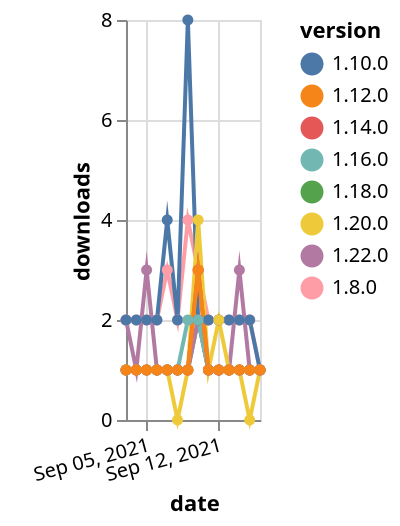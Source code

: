 {"$schema": "https://vega.github.io/schema/vega-lite/v5.json", "description": "A simple bar chart with embedded data.", "data": {"values": [{"date": "2021-09-03", "total": 186, "delta": 1, "version": "1.18.0"}, {"date": "2021-09-04", "total": 187, "delta": 1, "version": "1.18.0"}, {"date": "2021-09-05", "total": 188, "delta": 1, "version": "1.18.0"}, {"date": "2021-09-06", "total": 189, "delta": 1, "version": "1.18.0"}, {"date": "2021-09-07", "total": 190, "delta": 1, "version": "1.18.0"}, {"date": "2021-09-08", "total": 191, "delta": 1, "version": "1.18.0"}, {"date": "2021-09-09", "total": 192, "delta": 1, "version": "1.18.0"}, {"date": "2021-09-10", "total": 194, "delta": 2, "version": "1.18.0"}, {"date": "2021-09-11", "total": 195, "delta": 1, "version": "1.18.0"}, {"date": "2021-09-12", "total": 196, "delta": 1, "version": "1.18.0"}, {"date": "2021-09-13", "total": 197, "delta": 1, "version": "1.18.0"}, {"date": "2021-09-14", "total": 198, "delta": 1, "version": "1.18.0"}, {"date": "2021-09-15", "total": 199, "delta": 1, "version": "1.18.0"}, {"date": "2021-09-16", "total": 200, "delta": 1, "version": "1.18.0"}, {"date": "2021-09-03", "total": 128, "delta": 2, "version": "1.22.0"}, {"date": "2021-09-04", "total": 129, "delta": 1, "version": "1.22.0"}, {"date": "2021-09-05", "total": 132, "delta": 3, "version": "1.22.0"}, {"date": "2021-09-06", "total": 133, "delta": 1, "version": "1.22.0"}, {"date": "2021-09-07", "total": 134, "delta": 1, "version": "1.22.0"}, {"date": "2021-09-08", "total": 135, "delta": 1, "version": "1.22.0"}, {"date": "2021-09-09", "total": 136, "delta": 1, "version": "1.22.0"}, {"date": "2021-09-10", "total": 138, "delta": 2, "version": "1.22.0"}, {"date": "2021-09-11", "total": 139, "delta": 1, "version": "1.22.0"}, {"date": "2021-09-12", "total": 140, "delta": 1, "version": "1.22.0"}, {"date": "2021-09-13", "total": 141, "delta": 1, "version": "1.22.0"}, {"date": "2021-09-14", "total": 144, "delta": 3, "version": "1.22.0"}, {"date": "2021-09-15", "total": 145, "delta": 1, "version": "1.22.0"}, {"date": "2021-09-16", "total": 146, "delta": 1, "version": "1.22.0"}, {"date": "2021-09-03", "total": 2392, "delta": 2, "version": "1.8.0"}, {"date": "2021-09-04", "total": 2394, "delta": 2, "version": "1.8.0"}, {"date": "2021-09-05", "total": 2396, "delta": 2, "version": "1.8.0"}, {"date": "2021-09-06", "total": 2398, "delta": 2, "version": "1.8.0"}, {"date": "2021-09-07", "total": 2401, "delta": 3, "version": "1.8.0"}, {"date": "2021-09-08", "total": 2403, "delta": 2, "version": "1.8.0"}, {"date": "2021-09-09", "total": 2407, "delta": 4, "version": "1.8.0"}, {"date": "2021-09-10", "total": 2410, "delta": 3, "version": "1.8.0"}, {"date": "2021-09-11", "total": 2412, "delta": 2, "version": "1.8.0"}, {"date": "2021-09-12", "total": 2414, "delta": 2, "version": "1.8.0"}, {"date": "2021-09-13", "total": 2416, "delta": 2, "version": "1.8.0"}, {"date": "2021-09-14", "total": 2418, "delta": 2, "version": "1.8.0"}, {"date": "2021-09-15", "total": 2420, "delta": 2, "version": "1.8.0"}, {"date": "2021-09-16", "total": 2421, "delta": 1, "version": "1.8.0"}, {"date": "2021-09-03", "total": 2589, "delta": 2, "version": "1.10.0"}, {"date": "2021-09-04", "total": 2591, "delta": 2, "version": "1.10.0"}, {"date": "2021-09-05", "total": 2593, "delta": 2, "version": "1.10.0"}, {"date": "2021-09-06", "total": 2595, "delta": 2, "version": "1.10.0"}, {"date": "2021-09-07", "total": 2599, "delta": 4, "version": "1.10.0"}, {"date": "2021-09-08", "total": 2601, "delta": 2, "version": "1.10.0"}, {"date": "2021-09-09", "total": 2609, "delta": 8, "version": "1.10.0"}, {"date": "2021-09-10", "total": 2611, "delta": 2, "version": "1.10.0"}, {"date": "2021-09-11", "total": 2613, "delta": 2, "version": "1.10.0"}, {"date": "2021-09-12", "total": 2615, "delta": 2, "version": "1.10.0"}, {"date": "2021-09-13", "total": 2617, "delta": 2, "version": "1.10.0"}, {"date": "2021-09-14", "total": 2619, "delta": 2, "version": "1.10.0"}, {"date": "2021-09-15", "total": 2621, "delta": 2, "version": "1.10.0"}, {"date": "2021-09-16", "total": 2622, "delta": 1, "version": "1.10.0"}, {"date": "2021-09-03", "total": 211, "delta": 1, "version": "1.20.0"}, {"date": "2021-09-04", "total": 212, "delta": 1, "version": "1.20.0"}, {"date": "2021-09-05", "total": 213, "delta": 1, "version": "1.20.0"}, {"date": "2021-09-06", "total": 214, "delta": 1, "version": "1.20.0"}, {"date": "2021-09-07", "total": 215, "delta": 1, "version": "1.20.0"}, {"date": "2021-09-08", "total": 215, "delta": 0, "version": "1.20.0"}, {"date": "2021-09-09", "total": 216, "delta": 1, "version": "1.20.0"}, {"date": "2021-09-10", "total": 220, "delta": 4, "version": "1.20.0"}, {"date": "2021-09-11", "total": 221, "delta": 1, "version": "1.20.0"}, {"date": "2021-09-12", "total": 223, "delta": 2, "version": "1.20.0"}, {"date": "2021-09-13", "total": 224, "delta": 1, "version": "1.20.0"}, {"date": "2021-09-14", "total": 225, "delta": 1, "version": "1.20.0"}, {"date": "2021-09-15", "total": 225, "delta": 0, "version": "1.20.0"}, {"date": "2021-09-16", "total": 226, "delta": 1, "version": "1.20.0"}, {"date": "2021-09-03", "total": 211, "delta": 1, "version": "1.16.0"}, {"date": "2021-09-04", "total": 212, "delta": 1, "version": "1.16.0"}, {"date": "2021-09-05", "total": 213, "delta": 1, "version": "1.16.0"}, {"date": "2021-09-06", "total": 214, "delta": 1, "version": "1.16.0"}, {"date": "2021-09-07", "total": 215, "delta": 1, "version": "1.16.0"}, {"date": "2021-09-08", "total": 216, "delta": 1, "version": "1.16.0"}, {"date": "2021-09-09", "total": 218, "delta": 2, "version": "1.16.0"}, {"date": "2021-09-10", "total": 220, "delta": 2, "version": "1.16.0"}, {"date": "2021-09-11", "total": 221, "delta": 1, "version": "1.16.0"}, {"date": "2021-09-12", "total": 222, "delta": 1, "version": "1.16.0"}, {"date": "2021-09-13", "total": 223, "delta": 1, "version": "1.16.0"}, {"date": "2021-09-14", "total": 224, "delta": 1, "version": "1.16.0"}, {"date": "2021-09-15", "total": 225, "delta": 1, "version": "1.16.0"}, {"date": "2021-09-16", "total": 226, "delta": 1, "version": "1.16.0"}, {"date": "2021-09-03", "total": 218, "delta": 1, "version": "1.14.0"}, {"date": "2021-09-04", "total": 219, "delta": 1, "version": "1.14.0"}, {"date": "2021-09-05", "total": 220, "delta": 1, "version": "1.14.0"}, {"date": "2021-09-06", "total": 221, "delta": 1, "version": "1.14.0"}, {"date": "2021-09-07", "total": 222, "delta": 1, "version": "1.14.0"}, {"date": "2021-09-08", "total": 223, "delta": 1, "version": "1.14.0"}, {"date": "2021-09-09", "total": 224, "delta": 1, "version": "1.14.0"}, {"date": "2021-09-10", "total": 227, "delta": 3, "version": "1.14.0"}, {"date": "2021-09-11", "total": 228, "delta": 1, "version": "1.14.0"}, {"date": "2021-09-12", "total": 229, "delta": 1, "version": "1.14.0"}, {"date": "2021-09-13", "total": 230, "delta": 1, "version": "1.14.0"}, {"date": "2021-09-14", "total": 231, "delta": 1, "version": "1.14.0"}, {"date": "2021-09-15", "total": 232, "delta": 1, "version": "1.14.0"}, {"date": "2021-09-16", "total": 233, "delta": 1, "version": "1.14.0"}, {"date": "2021-09-03", "total": 276, "delta": 1, "version": "1.12.0"}, {"date": "2021-09-04", "total": 277, "delta": 1, "version": "1.12.0"}, {"date": "2021-09-05", "total": 278, "delta": 1, "version": "1.12.0"}, {"date": "2021-09-06", "total": 279, "delta": 1, "version": "1.12.0"}, {"date": "2021-09-07", "total": 280, "delta": 1, "version": "1.12.0"}, {"date": "2021-09-08", "total": 281, "delta": 1, "version": "1.12.0"}, {"date": "2021-09-09", "total": 282, "delta": 1, "version": "1.12.0"}, {"date": "2021-09-10", "total": 285, "delta": 3, "version": "1.12.0"}, {"date": "2021-09-11", "total": 286, "delta": 1, "version": "1.12.0"}, {"date": "2021-09-12", "total": 287, "delta": 1, "version": "1.12.0"}, {"date": "2021-09-13", "total": 288, "delta": 1, "version": "1.12.0"}, {"date": "2021-09-14", "total": 289, "delta": 1, "version": "1.12.0"}, {"date": "2021-09-15", "total": 290, "delta": 1, "version": "1.12.0"}, {"date": "2021-09-16", "total": 291, "delta": 1, "version": "1.12.0"}]}, "width": "container", "mark": {"type": "line", "point": {"filled": true}}, "encoding": {"x": {"field": "date", "type": "temporal", "timeUnit": "yearmonthdate", "title": "date", "axis": {"labelAngle": -15}}, "y": {"field": "delta", "type": "quantitative", "title": "downloads"}, "color": {"field": "version", "type": "nominal"}, "tooltip": {"field": "delta"}}}